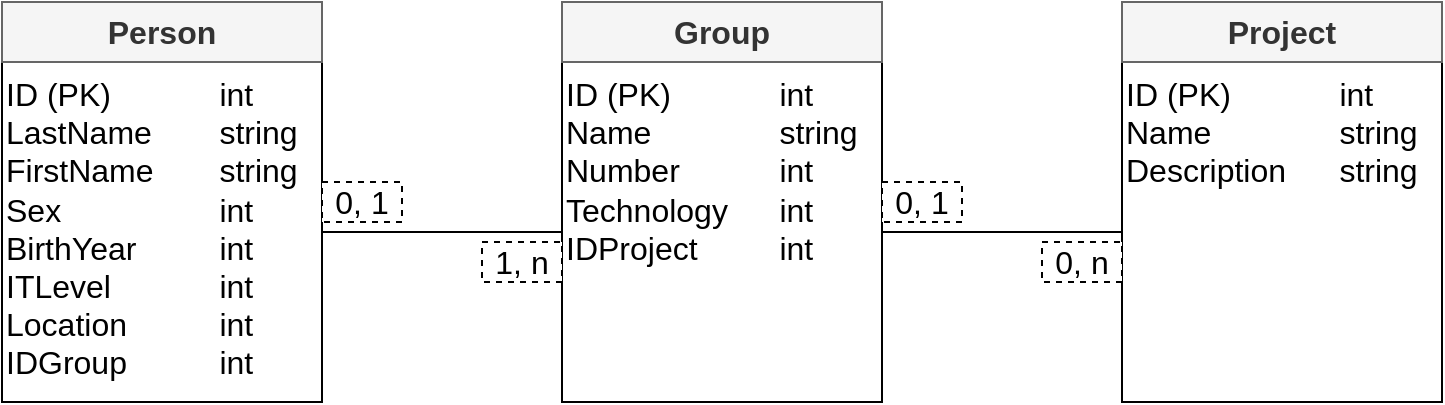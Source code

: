 <mxfile version="20.3.0" type="device"><diagram id="2EthexDtR_GJhrTPfh2C" name="V1"><mxGraphModel dx="1038" dy="649" grid="1" gridSize="10" guides="1" tooltips="1" connect="1" arrows="1" fold="1" page="1" pageScale="1" pageWidth="827" pageHeight="1169" math="0" shadow="0"><root><mxCell id="0"/><mxCell id="1" parent="0"/><mxCell id="a5trxAucagGET6QVQyxn-5" style="edgeStyle=orthogonalEdgeStyle;rounded=0;orthogonalLoop=1;jettySize=auto;html=1;exitX=1;exitY=0.5;exitDx=0;exitDy=0;entryX=0;entryY=0.5;entryDx=0;entryDy=0;fontSize=16;endArrow=none;endFill=0;" parent="1" source="a5trxAucagGET6QVQyxn-1" target="a5trxAucagGET6QVQyxn-3" edge="1"><mxGeometry relative="1" as="geometry"/></mxCell><mxCell id="a5trxAucagGET6QVQyxn-1" value="ID (PK)&lt;span style=&quot;white-space: pre;&quot;&gt;&#9;&lt;/span&gt;&lt;span style=&quot;white-space: pre;&quot;&gt;&#9;&lt;/span&gt;int&lt;br&gt;LastName&lt;span style=&quot;white-space: pre;&quot;&gt;&#9;&lt;/span&gt;string&lt;br&gt;FirstName&lt;span style=&quot;white-space: pre;&quot;&gt;&#9;&lt;/span&gt;string&lt;br&gt;Sex&lt;span style=&quot;white-space: pre;&quot;&gt;&#9;&lt;span style=&quot;white-space: pre;&quot;&gt;&#9;&lt;/span&gt;&lt;span style=&quot;white-space: pre;&quot;&gt;&#9;&lt;/span&gt;&lt;/span&gt;int&lt;br&gt;BirthYear&lt;span style=&quot;white-space: pre;&quot;&gt;&#9;&lt;/span&gt;&lt;span style=&quot;white-space: pre;&quot;&gt;&#9;&lt;/span&gt;int&lt;br&gt;ITLevel&lt;span style=&quot;white-space: pre;&quot;&gt;&#9;&lt;/span&gt;&lt;span style=&quot;white-space: pre;&quot;&gt;&#9;&lt;/span&gt;int&lt;br&gt;Location&lt;span style=&quot;white-space: pre;&quot;&gt;&#9;&lt;/span&gt;&lt;span style=&quot;white-space: pre;&quot;&gt;&#9;&lt;/span&gt;int&lt;br&gt;IDGroup&lt;span style=&quot;white-space: pre;&quot;&gt;&#9;&lt;/span&gt;&lt;span style=&quot;white-space: pre;&quot;&gt;&#9;&lt;/span&gt;int" style="rounded=0;whiteSpace=wrap;html=1;fontSize=16;align=left;verticalAlign=top;" parent="1" vertex="1"><mxGeometry x="40" y="110" width="160" height="170" as="geometry"/></mxCell><mxCell id="a5trxAucagGET6QVQyxn-2" value="Person" style="rounded=0;whiteSpace=wrap;html=1;fontSize=16;fillColor=#f5f5f5;fontColor=#333333;strokeColor=#666666;fontStyle=1" parent="1" vertex="1"><mxGeometry x="40" y="80" width="160" height="30" as="geometry"/></mxCell><mxCell id="uq6qb3PLC3HALjidLHVm-3" style="edgeStyle=orthogonalEdgeStyle;rounded=0;orthogonalLoop=1;jettySize=auto;html=1;exitX=1;exitY=0.5;exitDx=0;exitDy=0;entryX=0;entryY=0.5;entryDx=0;entryDy=0;endArrow=none;endFill=0;" edge="1" parent="1" source="a5trxAucagGET6QVQyxn-3" target="uq6qb3PLC3HALjidLHVm-1"><mxGeometry relative="1" as="geometry"/></mxCell><mxCell id="a5trxAucagGET6QVQyxn-3" value="ID (PK)&lt;span style=&quot;white-space: pre;&quot;&gt;&#9;&lt;/span&gt;&lt;span style=&quot;white-space: pre;&quot;&gt;&#9;&lt;/span&gt;int&lt;br&gt;Name&lt;span style=&quot;white-space: pre;&quot;&gt;&#9;&lt;/span&gt;&lt;span style=&quot;white-space: pre;&quot;&gt;&#9;&lt;/span&gt;string&lt;br&gt;Number&lt;span style=&quot;white-space: pre;&quot;&gt;&#9;&lt;/span&gt;&lt;span style=&quot;white-space: pre;&quot;&gt;&#9;&lt;/span&gt;int&lt;br&gt;Technology&lt;span style=&quot;white-space: pre;&quot;&gt;&#9;&lt;/span&gt;int&lt;br&gt;IDProject&lt;span style=&quot;white-space: pre;&quot;&gt;&#9;&lt;/span&gt;&lt;span style=&quot;white-space: pre;&quot;&gt;&#9;&lt;/span&gt;int" style="rounded=0;whiteSpace=wrap;html=1;fontSize=16;align=left;verticalAlign=top;" parent="1" vertex="1"><mxGeometry x="320" y="110" width="160" height="170" as="geometry"/></mxCell><mxCell id="a5trxAucagGET6QVQyxn-4" value="Group" style="rounded=0;whiteSpace=wrap;html=1;fontSize=16;fillColor=#f5f5f5;fontColor=#333333;strokeColor=#666666;fontStyle=1" parent="1" vertex="1"><mxGeometry x="320" y="80" width="160" height="30" as="geometry"/></mxCell><mxCell id="a5trxAucagGET6QVQyxn-6" value="0, 1" style="rounded=0;whiteSpace=wrap;html=1;fontSize=16;dashed=1;" parent="1" vertex="1"><mxGeometry x="200" y="170" width="40" height="20" as="geometry"/></mxCell><mxCell id="a5trxAucagGET6QVQyxn-7" value="1, n" style="rounded=0;whiteSpace=wrap;html=1;fontSize=16;dashed=1;" parent="1" vertex="1"><mxGeometry x="280" y="200" width="40" height="20" as="geometry"/></mxCell><mxCell id="uq6qb3PLC3HALjidLHVm-1" value="ID (PK)&lt;span style=&quot;white-space: pre;&quot;&gt;&#9;&lt;/span&gt;&lt;span style=&quot;white-space: pre;&quot;&gt;&#9;&lt;/span&gt;int&lt;br&gt;Name&lt;span style=&quot;white-space: pre;&quot;&gt;&#9;&lt;/span&gt;&lt;span style=&quot;white-space: pre;&quot;&gt;&#9;&lt;/span&gt;string&lt;br&gt;Description&lt;span style=&quot;white-space: pre;&quot;&gt;&#9;&lt;/span&gt;string" style="rounded=0;whiteSpace=wrap;html=1;fontSize=16;align=left;verticalAlign=top;" vertex="1" parent="1"><mxGeometry x="600" y="110" width="160" height="170" as="geometry"/></mxCell><mxCell id="uq6qb3PLC3HALjidLHVm-2" value="Project" style="rounded=0;whiteSpace=wrap;html=1;fontSize=16;fillColor=#f5f5f5;fontColor=#333333;strokeColor=#666666;fontStyle=1" vertex="1" parent="1"><mxGeometry x="600" y="80" width="160" height="30" as="geometry"/></mxCell><mxCell id="uq6qb3PLC3HALjidLHVm-4" value="0, 1" style="rounded=0;whiteSpace=wrap;html=1;fontSize=16;dashed=1;" vertex="1" parent="1"><mxGeometry x="480" y="170" width="40" height="20" as="geometry"/></mxCell><mxCell id="uq6qb3PLC3HALjidLHVm-5" value="0, n" style="rounded=0;whiteSpace=wrap;html=1;fontSize=16;dashed=1;" vertex="1" parent="1"><mxGeometry x="560" y="200" width="40" height="20" as="geometry"/></mxCell></root></mxGraphModel></diagram></mxfile>